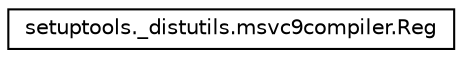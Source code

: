 digraph "Graphical Class Hierarchy"
{
 // LATEX_PDF_SIZE
  edge [fontname="Helvetica",fontsize="10",labelfontname="Helvetica",labelfontsize="10"];
  node [fontname="Helvetica",fontsize="10",shape=record];
  rankdir="LR";
  Node0 [label="setuptools._distutils.msvc9compiler.Reg",height=0.2,width=0.4,color="black", fillcolor="white", style="filled",URL="$classsetuptools_1_1__distutils_1_1msvc9compiler_1_1Reg.html",tooltip=" "];
}
